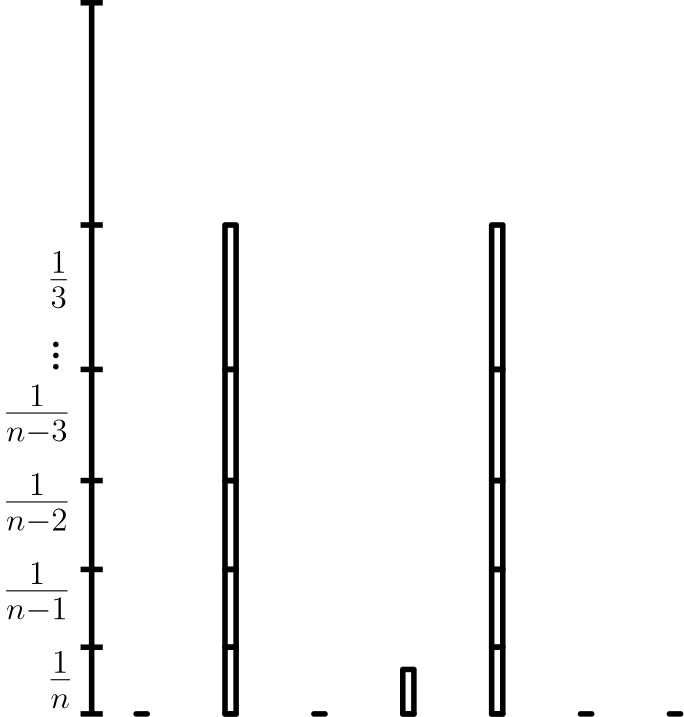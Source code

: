 <?xml version="1.0"?>
<!DOCTYPE ipe SYSTEM "ipe.dtd">
<ipe version="70212" creator="Ipe 7.2.12">
<info created="D:20200510195333" modified="D:20200510211136"/>
<ipestyle name="basic">
<symbol name="arrow/arc(spx)">
<path stroke="sym-stroke" fill="sym-stroke" pen="sym-pen">
0 0 m
-1 0.333 l
-1 -0.333 l
h
</path>
</symbol>
<symbol name="arrow/farc(spx)">
<path stroke="sym-stroke" fill="white" pen="sym-pen">
0 0 m
-1 0.333 l
-1 -0.333 l
h
</path>
</symbol>
<symbol name="arrow/ptarc(spx)">
<path stroke="sym-stroke" fill="sym-stroke" pen="sym-pen">
0 0 m
-1 0.333 l
-0.8 0 l
-1 -0.333 l
h
</path>
</symbol>
<symbol name="arrow/fptarc(spx)">
<path stroke="sym-stroke" fill="white" pen="sym-pen">
0 0 m
-1 0.333 l
-0.8 0 l
-1 -0.333 l
h
</path>
</symbol>
<symbol name="mark/circle(sx)" transformations="translations">
<path fill="sym-stroke">
0.6 0 0 0.6 0 0 e
0.4 0 0 0.4 0 0 e
</path>
</symbol>
<symbol name="mark/disk(sx)" transformations="translations">
<path fill="sym-stroke">
0.6 0 0 0.6 0 0 e
</path>
</symbol>
<symbol name="mark/fdisk(sfx)" transformations="translations">
<group>
<path fill="sym-fill">
0.5 0 0 0.5 0 0 e
</path>
<path fill="sym-stroke" fillrule="eofill">
0.6 0 0 0.6 0 0 e
0.4 0 0 0.4 0 0 e
</path>
</group>
</symbol>
<symbol name="mark/box(sx)" transformations="translations">
<path fill="sym-stroke" fillrule="eofill">
-0.6 -0.6 m
0.6 -0.6 l
0.6 0.6 l
-0.6 0.6 l
h
-0.4 -0.4 m
0.4 -0.4 l
0.4 0.4 l
-0.4 0.4 l
h
</path>
</symbol>
<symbol name="mark/square(sx)" transformations="translations">
<path fill="sym-stroke">
-0.6 -0.6 m
0.6 -0.6 l
0.6 0.6 l
-0.6 0.6 l
h
</path>
</symbol>
<symbol name="mark/fsquare(sfx)" transformations="translations">
<group>
<path fill="sym-fill">
-0.5 -0.5 m
0.5 -0.5 l
0.5 0.5 l
-0.5 0.5 l
h
</path>
<path fill="sym-stroke" fillrule="eofill">
-0.6 -0.6 m
0.6 -0.6 l
0.6 0.6 l
-0.6 0.6 l
h
-0.4 -0.4 m
0.4 -0.4 l
0.4 0.4 l
-0.4 0.4 l
h
</path>
</group>
</symbol>
<symbol name="mark/cross(sx)" transformations="translations">
<group>
<path fill="sym-stroke">
-0.43 -0.57 m
0.57 0.43 l
0.43 0.57 l
-0.57 -0.43 l
h
</path>
<path fill="sym-stroke">
-0.43 0.57 m
0.57 -0.43 l
0.43 -0.57 l
-0.57 0.43 l
h
</path>
</group>
</symbol>
<symbol name="arrow/fnormal(spx)">
<path stroke="sym-stroke" fill="white" pen="sym-pen">
0 0 m
-1 0.333 l
-1 -0.333 l
h
</path>
</symbol>
<symbol name="arrow/pointed(spx)">
<path stroke="sym-stroke" fill="sym-stroke" pen="sym-pen">
0 0 m
-1 0.333 l
-0.8 0 l
-1 -0.333 l
h
</path>
</symbol>
<symbol name="arrow/fpointed(spx)">
<path stroke="sym-stroke" fill="white" pen="sym-pen">
0 0 m
-1 0.333 l
-0.8 0 l
-1 -0.333 l
h
</path>
</symbol>
<symbol name="arrow/linear(spx)">
<path stroke="sym-stroke" pen="sym-pen">
-1 0.333 m
0 0 l
-1 -0.333 l
</path>
</symbol>
<symbol name="arrow/fdouble(spx)">
<path stroke="sym-stroke" fill="white" pen="sym-pen">
0 0 m
-1 0.333 l
-1 -0.333 l
h
-1 0 m
-2 0.333 l
-2 -0.333 l
h
</path>
</symbol>
<symbol name="arrow/double(spx)">
<path stroke="sym-stroke" fill="sym-stroke" pen="sym-pen">
0 0 m
-1 0.333 l
-1 -0.333 l
h
-1 0 m
-2 0.333 l
-2 -0.333 l
h
</path>
</symbol>
<pen name="heavier" value="0.8"/>
<pen name="fat" value="1.2"/>
<pen name="ultrafat" value="2"/>
<symbolsize name="large" value="5"/>
<symbolsize name="small" value="2"/>
<symbolsize name="tiny" value="1.1"/>
<arrowsize name="large" value="10"/>
<arrowsize name="small" value="5"/>
<arrowsize name="tiny" value="3"/>
<color name="red" value="1 0 0"/>
<color name="green" value="0 1 0"/>
<color name="blue" value="0 0 1"/>
<color name="yellow" value="1 1 0"/>
<color name="orange" value="1 0.647 0"/>
<color name="gold" value="1 0.843 0"/>
<color name="purple" value="0.627 0.125 0.941"/>
<color name="gray" value="0.745"/>
<color name="brown" value="0.647 0.165 0.165"/>
<color name="navy" value="0 0 0.502"/>
<color name="pink" value="1 0.753 0.796"/>
<color name="seagreen" value="0.18 0.545 0.341"/>
<color name="turquoise" value="0.251 0.878 0.816"/>
<color name="violet" value="0.933 0.51 0.933"/>
<color name="darkblue" value="0 0 0.545"/>
<color name="darkcyan" value="0 0.545 0.545"/>
<color name="darkgray" value="0.663"/>
<color name="darkgreen" value="0 0.392 0"/>
<color name="darkmagenta" value="0.545 0 0.545"/>
<color name="darkorange" value="1 0.549 0"/>
<color name="darkred" value="0.545 0 0"/>
<color name="lightblue" value="0.678 0.847 0.902"/>
<color name="lightcyan" value="0.878 1 1"/>
<color name="lightgray" value="0.827"/>
<color name="lightgreen" value="0.565 0.933 0.565"/>
<color name="lightyellow" value="1 1 0.878"/>
<dashstyle name="dashed" value="[4] 0"/>
<dashstyle name="dotted" value="[1 3] 0"/>
<dashstyle name="dash dotted" value="[4 2 1 2] 0"/>
<dashstyle name="dash dot dotted" value="[4 2 1 2 1 2] 0"/>
<textsize name="large" value="\large"/>
<textsize name="Large" value="\Large"/>
<textsize name="LARGE" value="\LARGE"/>
<textsize name="huge" value="\huge"/>
<textsize name="Huge" value="\Huge"/>
<textsize name="small" value="\small"/>
<textsize name="footnote" value="\footnotesize"/>
<textsize name="tiny" value="\tiny"/>
<textstyle name="center" begin="\begin{center}" end="\end{center}"/>
<textstyle name="itemize" begin="\begin{itemize}" end="\end{itemize}"/>
<textstyle name="item" begin="\begin{itemize}\item{}" end="\end{itemize}"/>
<gridsize name="4 pts" value="4"/>
<gridsize name="8 pts (~3 mm)" value="8"/>
<gridsize name="16 pts (~6 mm)" value="16"/>
<gridsize name="32 pts (~12 mm)" value="32"/>
<gridsize name="10 pts (~3.5 mm)" value="10"/>
<gridsize name="20 pts (~7 mm)" value="20"/>
<gridsize name="14 pts (~5 mm)" value="14"/>
<gridsize name="28 pts (~10 mm)" value="28"/>
<gridsize name="56 pts (~20 mm)" value="56"/>
<anglesize name="90 deg" value="90"/>
<anglesize name="60 deg" value="60"/>
<anglesize name="45 deg" value="45"/>
<anglesize name="30 deg" value="30"/>
<anglesize name="22.5 deg" value="22.5"/>
<opacity name="10%" value="0.1"/>
<opacity name="30%" value="0.3"/>
<opacity name="50%" value="0.5"/>
<opacity name="75%" value="0.75"/>
<tiling name="falling" angle="-60" step="4" width="1"/>
<tiling name="rising" angle="30" step="4" width="1"/>
</ipestyle>
<page>
<layer name="alpha"/>
<view layers="alpha" active="alpha"/>
<path layer="alpha" matrix="1 0 0 1 32 0" stroke="black" pen="ultrafat">
80 64 m
80 64 l
84 64 l
84 64 l
h
</path>
<path matrix="1 0 0 1 -12 0" stroke="black" pen="ultrafat">
92 64 m
92 64 l
96 64 l
96 64 l
h
</path>
<path matrix="1 0 0 1 168 0" stroke="black" pen="ultrafat">
104 64 m
104 64 l
108 64 l
108 64 l
h
</path>
<path matrix="1 0 0 1 124 0" stroke="black" pen="ultrafat">
116 64 m
116 64 l
120 64 l
120 64 l
h
</path>
<path matrix="1 0 0 1 80 0" stroke="black" pen="ultrafat">
128 64 m
128 64 l
132 64 l
132 64 l
h
</path>
<path matrix="1 0 0 1 4 0" stroke="black" pen="ultrafat">
140 64 m
140 64 l
144 64 l
144 64 l
h
</path>
<path matrix="1 0 0 1 24 0" stroke="black" pen="ultrafat">
152 64 m
152 64 l
156 64 l
156 64 l
h
</path>
<path matrix="1 0 0 1 20 0" stroke="black" pen="ultrafat">
92 64 m
92 88 l
96 88 l
96 64 l
h
</path>
<path matrix="1 0 0 1 80 0" stroke="black" pen="ultrafat">
128 64 m
128 88 l
132 88 l
132 64 l
h
</path>
<path stroke="black" pen="ultrafat">
64 88 m
64 64 l
64 64 l
</path>
<path stroke="black" pen="ultrafat">
60 88 m
68 88 l
</path>
<path stroke="black" pen="ultrafat">
60 64 m
68 64 l
</path>
<text matrix="1 0 0 1 -4 -4" transformations="translations" pos="52 76" stroke="black" type="label" width="9.379" height="14.479" depth="5.94" valign="baseline" size="LARGE" style="math">\frac{1}{n}</text>
<path stroke="black" pen="ultrafat">
64 88 m
64 116 l
</path>
<path stroke="black" pen="ultrafat">
60 116 m
68 116 l
</path>
<path stroke="black" pen="ultrafat">
64 116 m
64 148 l
</path>
<path stroke="black" pen="ultrafat">
60 148 m
68 148 l
</path>
<path stroke="black" pen="ultrafat">
64 148 m
64 188 l
</path>
<path stroke="black" pen="ultrafat">
60 188 m
68 188 l
</path>
<path stroke="black" pen="ultrafat">
64 188 m
64 240 l
</path>
<path stroke="black" pen="ultrafat">
60 240 m
68 240 l
</path>
<path stroke="black" pen="ultrafat">
64 240 m
64 320 l
</path>
<path stroke="black" pen="ultrafat">
60 320 m
68 320 l
</path>
<path stroke="black" pen="ultrafat">
112 116 m
112 88 l
116 88 l
116 116 l
h
</path>
<path stroke="black" pen="ultrafat">
208 116 m
208 88 l
212 88 l
212 116 l
h
</path>
<text matrix="1 0 0 1 -20 28" transformations="translations" pos="52 76" stroke="black" type="label" width="24.53" height="14.476" depth="6.94" valign="baseline" size="LARGE" style="math">\frac{1}{n-1}</text>
<text matrix="1 0 0 1 -20 60" transformations="translations" pos="52 76" stroke="black" type="label" width="24.53" height="14.476" depth="6.94" valign="baseline" size="LARGE" style="math">\frac{1}{n-2}</text>
<path matrix="1 0 0 1 32 0" stroke="black" pen="ultrafat">
80 148 m
80 116 l
84 116 l
84 148 l
h
</path>
<path matrix="1 0 0 1 128 0" stroke="black" pen="ultrafat">
80 148 m
80 116 l
84 116 l
84 148 l
h
</path>
<text matrix="1 0 0 1 -20 92" transformations="translations" pos="52 76" stroke="black" type="label" width="24.53" height="14.476" depth="6.94" valign="baseline" size="LARGE" style="math">\frac{1}{n-3}</text>
<path stroke="black" pen="ultrafat">
112 188 m
112 148 l
116 148 l
116 188 l
h
</path>
<path matrix="1 0 0 1 96 0" stroke="black" pen="ultrafat">
112 188 m
112 148 l
116 148 l
116 188 l
h
</path>
<text matrix="1 0 0 1 -4 140" transformations="translations" pos="52 76" stroke="black" type="label" width="8.244" height="14.479" depth="5.94" valign="baseline" size="LARGE" style="math">\frac{1}{3}</text>
<path stroke="black" pen="ultrafat">
112 240 m
112 188 l
116 188 l
116 240 l
h
</path>
<path stroke="black" pen="ultrafat">
208 240 m
208 188 l
212 188 l
212 240 l
h
</path>
<text matrix="1 0 0 1 4 -12" transformations="translations" pos="44 200" stroke="black" type="label" width="6.188" height="15.98" depth="0" valign="baseline" size="Huge" style="math">\vdots</text>
<path matrix="1 0 0 1 -64 0" stroke="black" pen="ultrafat">
240 80 m
240 64 l
244 64 l
244 80 l
h
</path>
</page>
</ipe>
